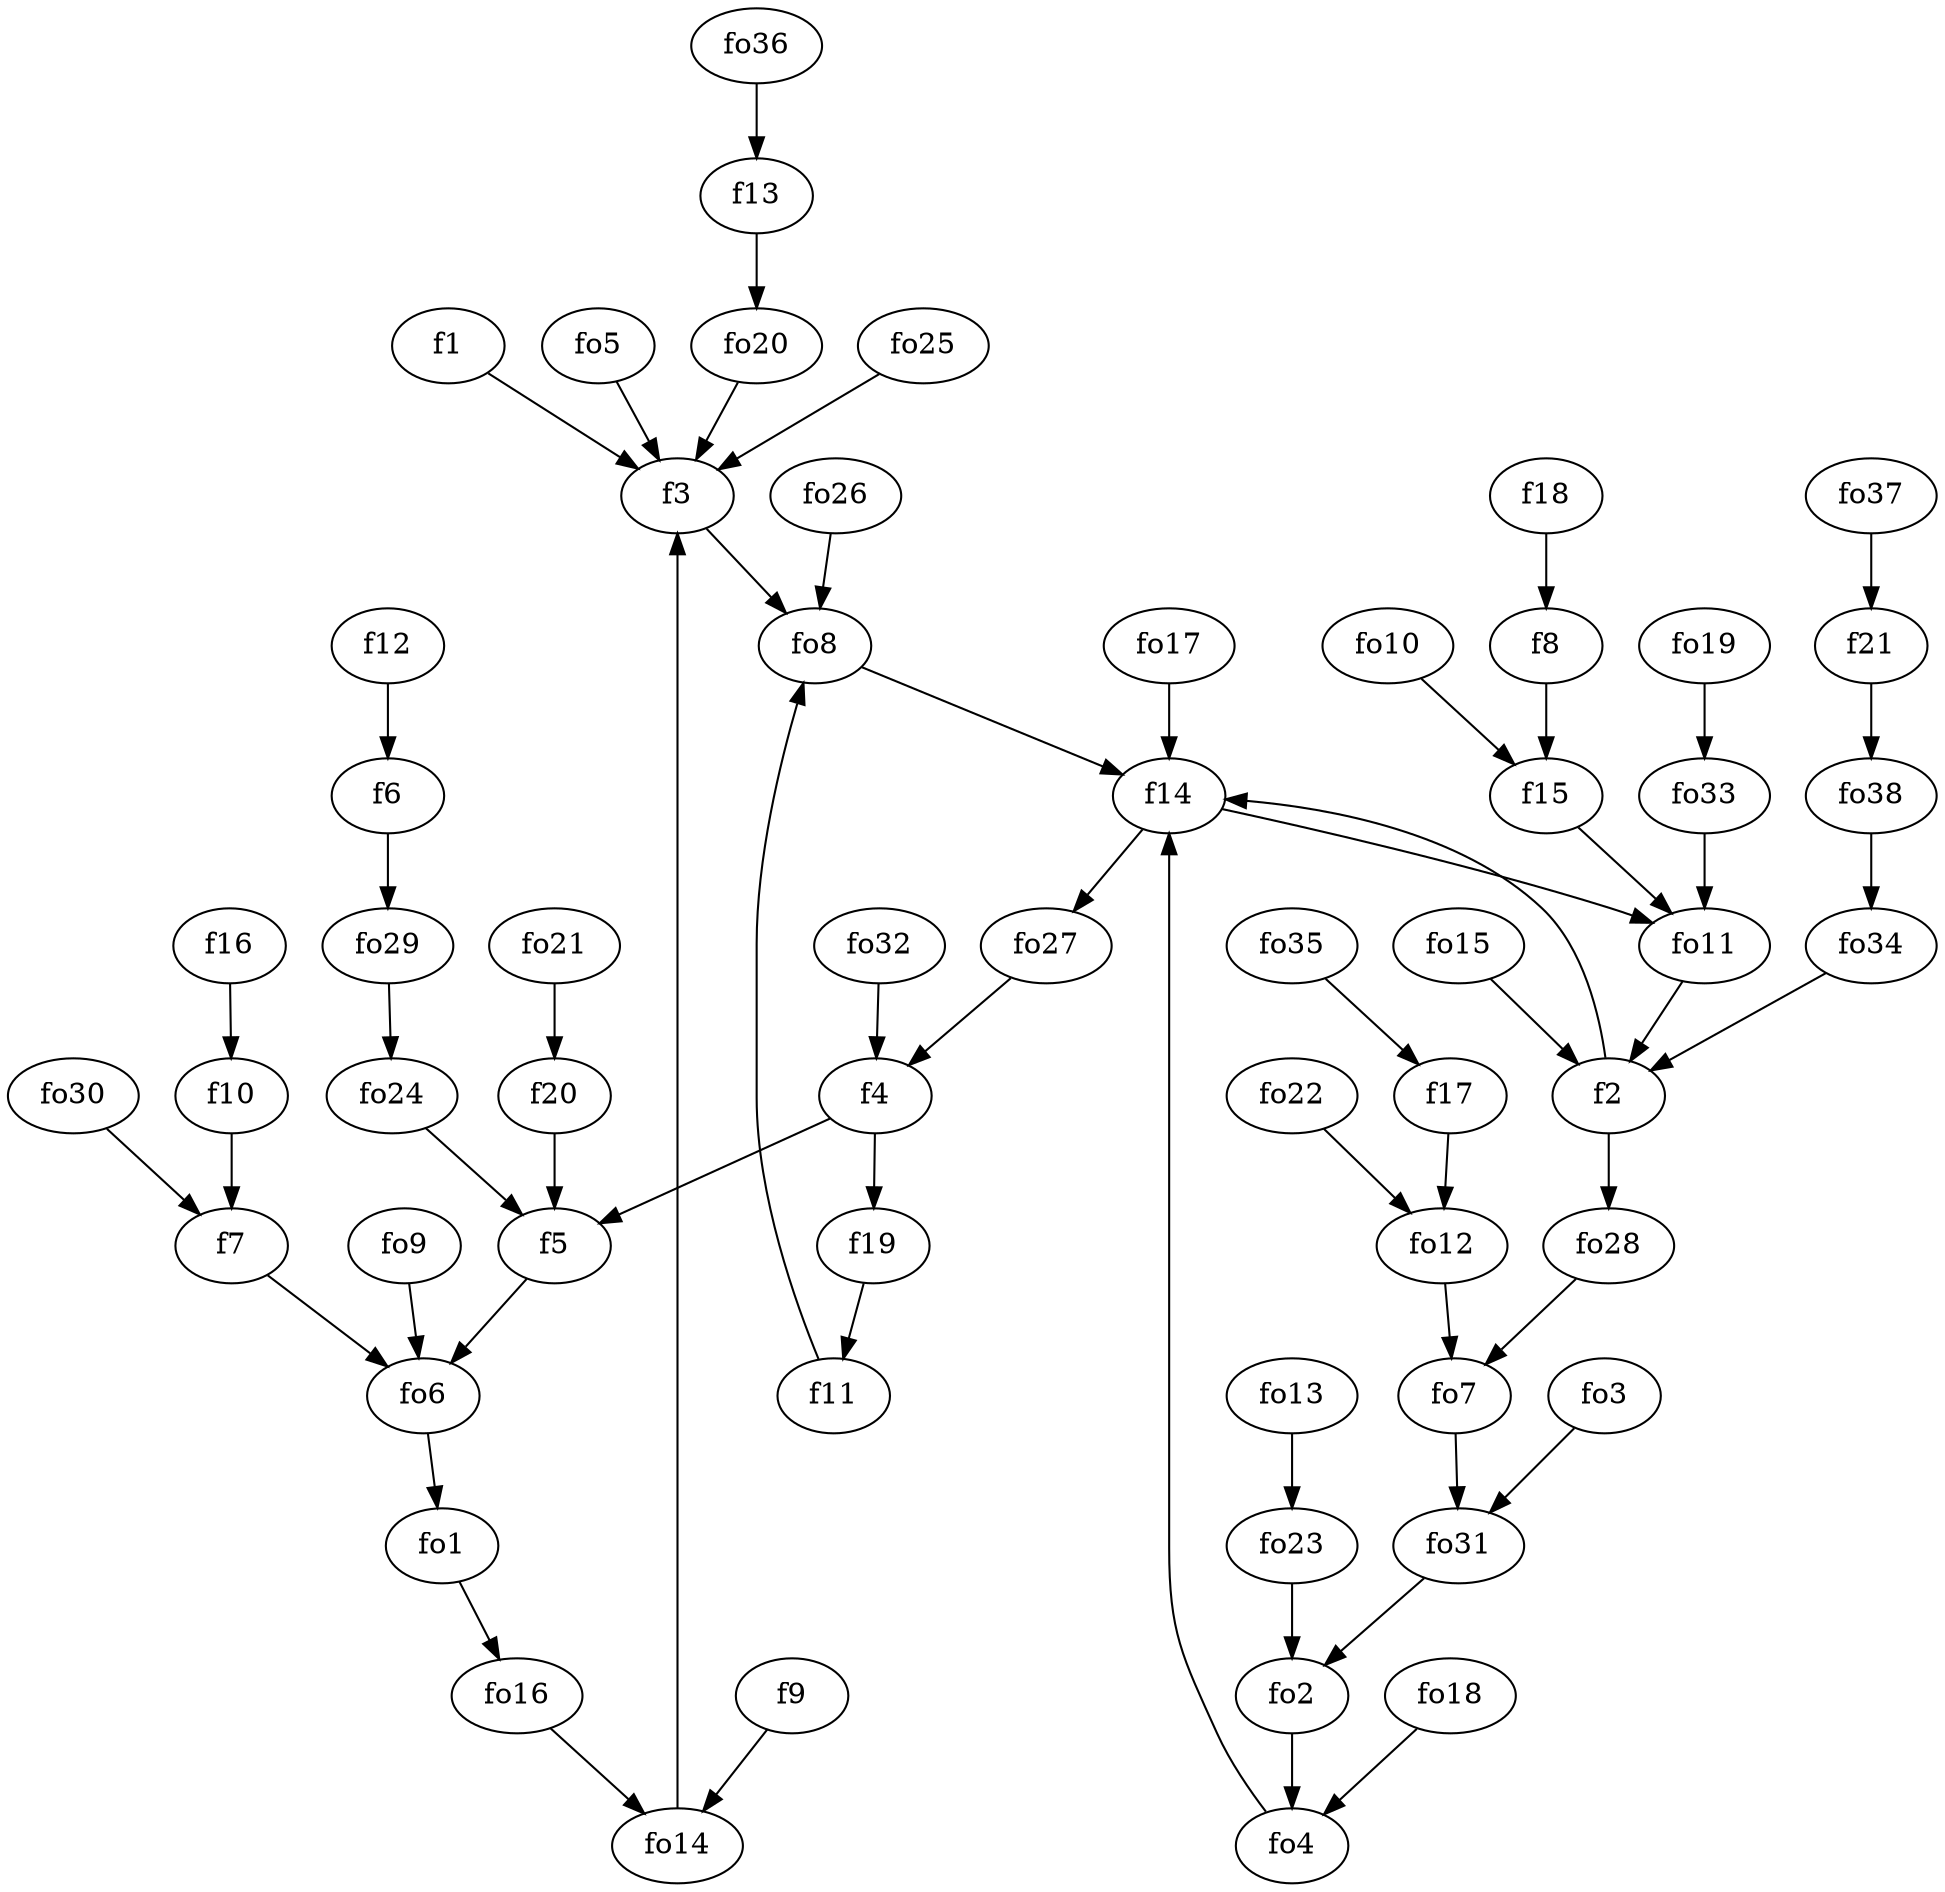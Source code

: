 strict digraph  {
f1;
f2;
f3;
f4;
f5;
f6;
f7;
f8;
f9;
f10;
f11;
f12;
f13;
f14;
f15;
f16;
f17;
f18;
f19;
f20;
f21;
fo1;
fo2;
fo3;
fo4;
fo5;
fo6;
fo7;
fo8;
fo9;
fo10;
fo11;
fo12;
fo13;
fo14;
fo15;
fo16;
fo17;
fo18;
fo19;
fo20;
fo21;
fo22;
fo23;
fo24;
fo25;
fo26;
fo27;
fo28;
fo29;
fo30;
fo31;
fo32;
fo33;
fo34;
fo35;
fo36;
fo37;
fo38;
f1 -> f3  [weight=2];
f2 -> fo28  [weight=2];
f2 -> f14  [weight=2];
f3 -> fo8  [weight=2];
f4 -> f19  [weight=2];
f4 -> f5  [weight=2];
f5 -> fo6  [weight=2];
f6 -> fo29  [weight=2];
f7 -> fo6  [weight=2];
f8 -> f15  [weight=2];
f9 -> fo14  [weight=2];
f10 -> f7  [weight=2];
f11 -> fo8  [weight=2];
f12 -> f6  [weight=2];
f13 -> fo20  [weight=2];
f14 -> fo11  [weight=2];
f14 -> fo27  [weight=2];
f15 -> fo11  [weight=2];
f16 -> f10  [weight=2];
f17 -> fo12  [weight=2];
f18 -> f8  [weight=2];
f19 -> f11  [weight=2];
f20 -> f5  [weight=2];
f21 -> fo38  [weight=2];
fo1 -> fo16  [weight=2];
fo2 -> fo4  [weight=2];
fo3 -> fo31  [weight=2];
fo4 -> f14  [weight=2];
fo5 -> f3  [weight=2];
fo6 -> fo1  [weight=2];
fo7 -> fo31  [weight=2];
fo8 -> f14  [weight=2];
fo9 -> fo6  [weight=2];
fo10 -> f15  [weight=2];
fo11 -> f2  [weight=2];
fo12 -> fo7  [weight=2];
fo13 -> fo23  [weight=2];
fo14 -> f3  [weight=2];
fo15 -> f2  [weight=2];
fo16 -> fo14  [weight=2];
fo17 -> f14  [weight=2];
fo18 -> fo4  [weight=2];
fo19 -> fo33  [weight=2];
fo20 -> f3  [weight=2];
fo21 -> f20  [weight=2];
fo22 -> fo12  [weight=2];
fo23 -> fo2  [weight=2];
fo24 -> f5  [weight=2];
fo25 -> f3  [weight=2];
fo26 -> fo8  [weight=2];
fo27 -> f4  [weight=2];
fo28 -> fo7  [weight=2];
fo29 -> fo24  [weight=2];
fo30 -> f7  [weight=2];
fo31 -> fo2  [weight=2];
fo32 -> f4  [weight=2];
fo33 -> fo11  [weight=2];
fo34 -> f2  [weight=2];
fo35 -> f17  [weight=2];
fo36 -> f13  [weight=2];
fo37 -> f21  [weight=2];
fo38 -> fo34  [weight=2];
}
